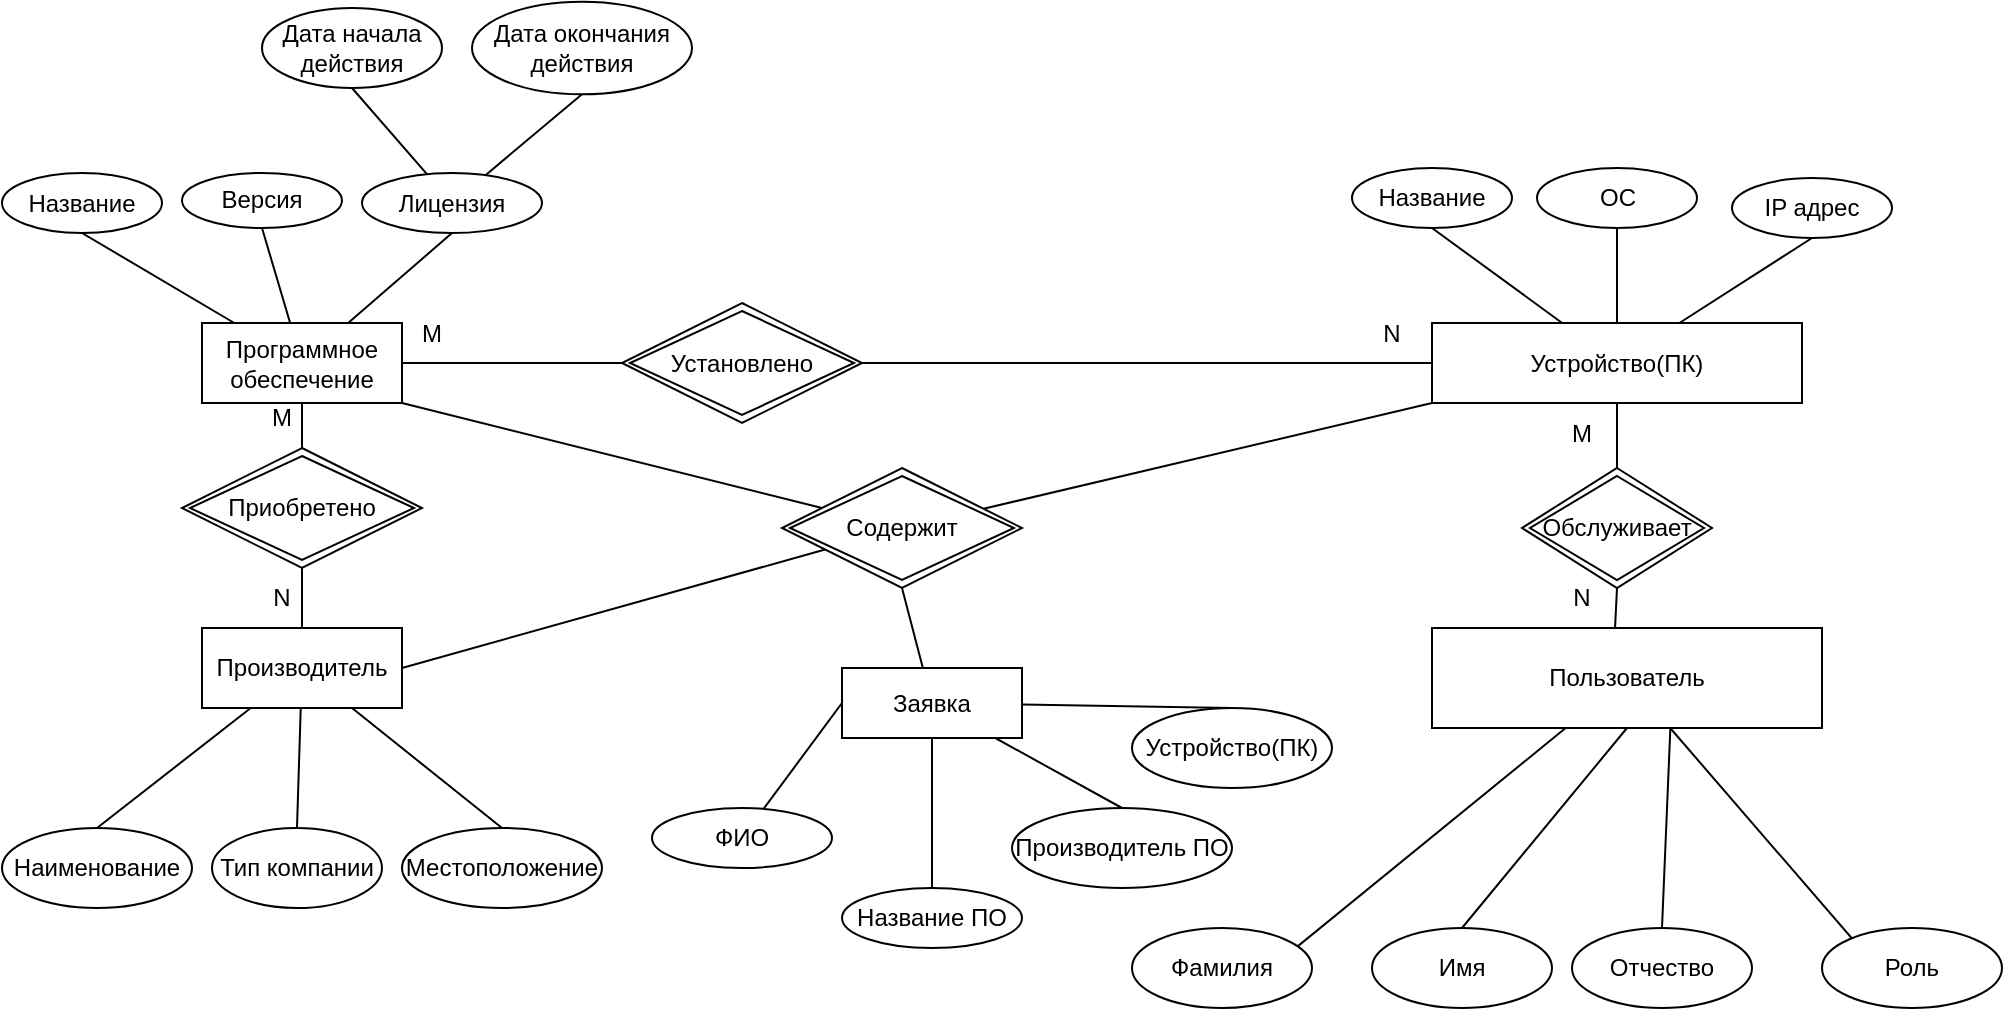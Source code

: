 <mxfile version="24.8.3">
  <diagram name="Page-1" id="e56a1550-8fbb-45ad-956c-1786394a9013">
    <mxGraphModel dx="1050" dy="569" grid="1" gridSize="10" guides="1" tooltips="1" connect="1" arrows="1" fold="1" page="1" pageScale="1" pageWidth="1100" pageHeight="850" background="none" math="0" shadow="0">
      <root>
        <mxCell id="0" />
        <mxCell id="1" parent="0" />
        <mxCell id="OeNacRO4QM_5NXUT1XBD-8" style="rounded=0;orthogonalLoop=1;jettySize=auto;html=1;entryX=0.5;entryY=1;entryDx=0;entryDy=0;endArrow=none;endFill=0;" parent="1" source="OeNacRO4QM_5NXUT1XBD-1" target="OeNacRO4QM_5NXUT1XBD-3" edge="1">
          <mxGeometry relative="1" as="geometry" />
        </mxCell>
        <mxCell id="OeNacRO4QM_5NXUT1XBD-9" style="rounded=0;orthogonalLoop=1;jettySize=auto;html=1;entryX=0.5;entryY=1;entryDx=0;entryDy=0;endArrow=none;endFill=0;" parent="1" source="OeNacRO4QM_5NXUT1XBD-1" target="OeNacRO4QM_5NXUT1XBD-4" edge="1">
          <mxGeometry relative="1" as="geometry" />
        </mxCell>
        <mxCell id="OeNacRO4QM_5NXUT1XBD-10" style="rounded=0;orthogonalLoop=1;jettySize=auto;html=1;entryX=0.5;entryY=1;entryDx=0;entryDy=0;endArrow=none;endFill=0;" parent="1" source="OeNacRO4QM_5NXUT1XBD-1" target="OeNacRO4QM_5NXUT1XBD-5" edge="1">
          <mxGeometry relative="1" as="geometry" />
        </mxCell>
        <mxCell id="OeNacRO4QM_5NXUT1XBD-33" style="edgeStyle=orthogonalEdgeStyle;rounded=0;orthogonalLoop=1;jettySize=auto;html=1;entryX=0;entryY=0.5;entryDx=0;entryDy=0;endArrow=none;endFill=0;" parent="1" source="OeNacRO4QM_5NXUT1XBD-1" target="OeNacRO4QM_5NXUT1XBD-32" edge="1">
          <mxGeometry relative="1" as="geometry" />
        </mxCell>
        <mxCell id="XBkL7CEjBwHuElLqYNc7-42" style="rounded=0;orthogonalLoop=1;jettySize=auto;html=1;entryX=0.5;entryY=0;entryDx=0;entryDy=0;endArrow=none;endFill=0;" parent="1" source="OeNacRO4QM_5NXUT1XBD-1" target="XBkL7CEjBwHuElLqYNc7-41" edge="1">
          <mxGeometry relative="1" as="geometry" />
        </mxCell>
        <mxCell id="OeNacRO4QM_5NXUT1XBD-1" value="Программное обеспечение" style="whiteSpace=wrap;html=1;align=center;" parent="1" vertex="1">
          <mxGeometry x="145" y="497.5" width="100" height="40" as="geometry" />
        </mxCell>
        <mxCell id="OeNacRO4QM_5NXUT1XBD-3" value="Название" style="ellipse;whiteSpace=wrap;html=1;align=center;" parent="1" vertex="1">
          <mxGeometry x="45" y="422.5" width="80" height="30" as="geometry" />
        </mxCell>
        <mxCell id="OeNacRO4QM_5NXUT1XBD-4" value="Версия" style="ellipse;whiteSpace=wrap;html=1;align=center;" parent="1" vertex="1">
          <mxGeometry x="135" y="422.5" width="80" height="27.5" as="geometry" />
        </mxCell>
        <mxCell id="XBkL7CEjBwHuElLqYNc7-2" style="rounded=0;orthogonalLoop=1;jettySize=auto;html=1;entryX=0.5;entryY=1;entryDx=0;entryDy=0;endArrow=none;endFill=0;" parent="1" source="OeNacRO4QM_5NXUT1XBD-5" target="XBkL7CEjBwHuElLqYNc7-1" edge="1">
          <mxGeometry relative="1" as="geometry" />
        </mxCell>
        <mxCell id="XBkL7CEjBwHuElLqYNc7-4" style="rounded=0;orthogonalLoop=1;jettySize=auto;html=1;entryX=0.5;entryY=1;entryDx=0;entryDy=0;endArrow=none;endFill=0;" parent="1" source="OeNacRO4QM_5NXUT1XBD-5" target="XBkL7CEjBwHuElLqYNc7-3" edge="1">
          <mxGeometry relative="1" as="geometry" />
        </mxCell>
        <mxCell id="OeNacRO4QM_5NXUT1XBD-5" value="Лицензия" style="ellipse;whiteSpace=wrap;html=1;align=center;" parent="1" vertex="1">
          <mxGeometry x="225" y="422.5" width="90" height="30" as="geometry" />
        </mxCell>
        <mxCell id="OeNacRO4QM_5NXUT1XBD-18" style="rounded=0;orthogonalLoop=1;jettySize=auto;html=1;entryX=0.5;entryY=1;entryDx=0;entryDy=0;endArrow=none;endFill=0;" parent="1" source="OeNacRO4QM_5NXUT1XBD-12" target="OeNacRO4QM_5NXUT1XBD-14" edge="1">
          <mxGeometry relative="1" as="geometry" />
        </mxCell>
        <mxCell id="OeNacRO4QM_5NXUT1XBD-19" style="rounded=0;orthogonalLoop=1;jettySize=auto;html=1;entryX=0.5;entryY=1;entryDx=0;entryDy=0;endArrow=none;endFill=0;" parent="1" source="OeNacRO4QM_5NXUT1XBD-12" target="OeNacRO4QM_5NXUT1XBD-15" edge="1">
          <mxGeometry relative="1" as="geometry" />
        </mxCell>
        <mxCell id="OeNacRO4QM_5NXUT1XBD-20" style="rounded=0;orthogonalLoop=1;jettySize=auto;html=1;entryX=0.5;entryY=1;entryDx=0;entryDy=0;endArrow=none;endFill=0;" parent="1" source="OeNacRO4QM_5NXUT1XBD-12" target="OeNacRO4QM_5NXUT1XBD-16" edge="1">
          <mxGeometry relative="1" as="geometry" />
        </mxCell>
        <mxCell id="OeNacRO4QM_5NXUT1XBD-12" value="Устройство(ПК)" style="whiteSpace=wrap;html=1;align=center;" parent="1" vertex="1">
          <mxGeometry x="760" y="497.5" width="185" height="40" as="geometry" />
        </mxCell>
        <mxCell id="OeNacRO4QM_5NXUT1XBD-14" value="Название" style="ellipse;whiteSpace=wrap;html=1;align=center;" parent="1" vertex="1">
          <mxGeometry x="720" y="420" width="80" height="30" as="geometry" />
        </mxCell>
        <mxCell id="OeNacRO4QM_5NXUT1XBD-15" value="ОС" style="ellipse;whiteSpace=wrap;html=1;align=center;" parent="1" vertex="1">
          <mxGeometry x="812.5" y="420" width="80" height="30" as="geometry" />
        </mxCell>
        <mxCell id="OeNacRO4QM_5NXUT1XBD-16" value="IP адрес" style="ellipse;whiteSpace=wrap;html=1;align=center;" parent="1" vertex="1">
          <mxGeometry x="910" y="425" width="80" height="30" as="geometry" />
        </mxCell>
        <mxCell id="OeNacRO4QM_5NXUT1XBD-34" style="edgeStyle=orthogonalEdgeStyle;rounded=0;orthogonalLoop=1;jettySize=auto;html=1;entryX=0;entryY=0.5;entryDx=0;entryDy=0;endArrow=none;endFill=0;" parent="1" source="OeNacRO4QM_5NXUT1XBD-32" target="OeNacRO4QM_5NXUT1XBD-12" edge="1">
          <mxGeometry relative="1" as="geometry" />
        </mxCell>
        <mxCell id="OeNacRO4QM_5NXUT1XBD-32" value="Установлено" style="shape=rhombus;double=1;perimeter=rhombusPerimeter;whiteSpace=wrap;html=1;align=center;" parent="1" vertex="1">
          <mxGeometry x="355" y="487.5" width="120" height="60" as="geometry" />
        </mxCell>
        <mxCell id="XBkL7CEjBwHuElLqYNc7-1" value="Дата начала действия" style="ellipse;whiteSpace=wrap;html=1;align=center;" parent="1" vertex="1">
          <mxGeometry x="175" y="340" width="90" height="40" as="geometry" />
        </mxCell>
        <mxCell id="XBkL7CEjBwHuElLqYNc7-3" value="Дата окончания действия" style="ellipse;whiteSpace=wrap;html=1;align=center;" parent="1" vertex="1">
          <mxGeometry x="280" y="336.88" width="110" height="46.25" as="geometry" />
        </mxCell>
        <mxCell id="XBkL7CEjBwHuElLqYNc7-7" style="rounded=0;orthogonalLoop=1;jettySize=auto;html=1;entryX=0.5;entryY=1;entryDx=0;entryDy=0;endArrow=none;endFill=0;" parent="1" source="XBkL7CEjBwHuElLqYNc7-5" target="XBkL7CEjBwHuElLqYNc7-6" edge="1">
          <mxGeometry relative="1" as="geometry" />
        </mxCell>
        <mxCell id="XBkL7CEjBwHuElLqYNc7-9" style="rounded=0;orthogonalLoop=1;jettySize=auto;html=1;entryX=0.5;entryY=1;entryDx=0;entryDy=0;endArrow=none;endFill=0;" parent="1" source="XBkL7CEjBwHuElLqYNc7-5" target="XBkL7CEjBwHuElLqYNc7-8" edge="1">
          <mxGeometry relative="1" as="geometry" />
        </mxCell>
        <mxCell id="XBkL7CEjBwHuElLqYNc7-16" style="rounded=0;orthogonalLoop=1;jettySize=auto;html=1;entryX=0.5;entryY=1;entryDx=0;entryDy=0;endArrow=none;endFill=0;exitX=0.469;exitY=0.028;exitDx=0;exitDy=0;exitPerimeter=0;" parent="1" source="XBkL7CEjBwHuElLqYNc7-5" target="XBkL7CEjBwHuElLqYNc7-14" edge="1">
          <mxGeometry relative="1" as="geometry">
            <mxPoint x="613" y="648" as="sourcePoint" />
          </mxGeometry>
        </mxCell>
        <mxCell id="XBkL7CEjBwHuElLqYNc7-31" style="rounded=0;orthogonalLoop=1;jettySize=auto;html=1;exitX=0.5;exitY=1;exitDx=0;exitDy=0;entryX=0.5;entryY=0;entryDx=0;entryDy=0;endArrow=none;endFill=0;" parent="1" source="XBkL7CEjBwHuElLqYNc7-5" target="XBkL7CEjBwHuElLqYNc7-30" edge="1">
          <mxGeometry relative="1" as="geometry" />
        </mxCell>
        <mxCell id="XBkL7CEjBwHuElLqYNc7-33" style="rounded=0;orthogonalLoop=1;jettySize=auto;html=1;exitX=0.612;exitY=0.924;exitDx=0;exitDy=0;entryX=0.5;entryY=0;entryDx=0;entryDy=0;endArrow=none;endFill=0;exitPerimeter=0;" parent="1" source="XBkL7CEjBwHuElLqYNc7-5" target="XBkL7CEjBwHuElLqYNc7-32" edge="1">
          <mxGeometry relative="1" as="geometry" />
        </mxCell>
        <mxCell id="XBkL7CEjBwHuElLqYNc7-5" value="Пользователь" style="rounded=0;whiteSpace=wrap;html=1;" parent="1" vertex="1">
          <mxGeometry x="760" y="650" width="195" height="50" as="geometry" />
        </mxCell>
        <mxCell id="XBkL7CEjBwHuElLqYNc7-6" value="Фамилия" style="ellipse;whiteSpace=wrap;html=1;align=center;" parent="1" vertex="1">
          <mxGeometry x="610" y="800" width="90" height="40" as="geometry" />
        </mxCell>
        <mxCell id="XBkL7CEjBwHuElLqYNc7-8" value="Роль" style="ellipse;whiteSpace=wrap;html=1;align=center;" parent="1" vertex="1">
          <mxGeometry x="955" y="800" width="90" height="40" as="geometry" />
        </mxCell>
        <mxCell id="XBkL7CEjBwHuElLqYNc7-17" style="rounded=0;orthogonalLoop=1;jettySize=auto;html=1;entryX=0.5;entryY=1;entryDx=0;entryDy=0;endArrow=none;endFill=0;" parent="1" source="XBkL7CEjBwHuElLqYNc7-14" target="OeNacRO4QM_5NXUT1XBD-12" edge="1">
          <mxGeometry relative="1" as="geometry" />
        </mxCell>
        <mxCell id="XBkL7CEjBwHuElLqYNc7-14" value="Обслуживает" style="shape=rhombus;double=1;perimeter=rhombusPerimeter;whiteSpace=wrap;html=1;align=center;" parent="1" vertex="1">
          <mxGeometry x="805" y="570" width="95" height="60" as="geometry" />
        </mxCell>
        <mxCell id="XBkL7CEjBwHuElLqYNc7-21" value="M" style="text;strokeColor=none;align=center;fillColor=none;html=1;verticalAlign=middle;whiteSpace=wrap;rounded=0;" parent="1" vertex="1">
          <mxGeometry x="805" y="537.5" width="60" height="30" as="geometry" />
        </mxCell>
        <mxCell id="XBkL7CEjBwHuElLqYNc7-22" value="N" style="text;strokeColor=none;align=center;fillColor=none;html=1;verticalAlign=middle;whiteSpace=wrap;rounded=0;" parent="1" vertex="1">
          <mxGeometry x="805" y="620" width="60" height="30" as="geometry" />
        </mxCell>
        <mxCell id="XBkL7CEjBwHuElLqYNc7-28" value="M" style="text;strokeColor=none;align=center;fillColor=none;html=1;verticalAlign=middle;whiteSpace=wrap;rounded=0;" parent="1" vertex="1">
          <mxGeometry x="230" y="487.5" width="60" height="30" as="geometry" />
        </mxCell>
        <mxCell id="XBkL7CEjBwHuElLqYNc7-29" value="N" style="text;strokeColor=none;align=center;fillColor=none;html=1;verticalAlign=middle;whiteSpace=wrap;rounded=0;" parent="1" vertex="1">
          <mxGeometry x="710" y="487.5" width="60" height="30" as="geometry" />
        </mxCell>
        <mxCell id="XBkL7CEjBwHuElLqYNc7-30" value="Имя" style="ellipse;whiteSpace=wrap;html=1;align=center;" parent="1" vertex="1">
          <mxGeometry x="730" y="800" width="90" height="40" as="geometry" />
        </mxCell>
        <mxCell id="XBkL7CEjBwHuElLqYNc7-32" value="Отчество" style="ellipse;whiteSpace=wrap;html=1;align=center;" parent="1" vertex="1">
          <mxGeometry x="830" y="800" width="90" height="40" as="geometry" />
        </mxCell>
        <mxCell id="XBkL7CEjBwHuElLqYNc7-36" style="rounded=0;orthogonalLoop=1;jettySize=auto;html=1;entryX=0.5;entryY=0;entryDx=0;entryDy=0;endArrow=none;endFill=0;" parent="1" source="XBkL7CEjBwHuElLqYNc7-34" target="XBkL7CEjBwHuElLqYNc7-35" edge="1">
          <mxGeometry relative="1" as="geometry" />
        </mxCell>
        <mxCell id="XBkL7CEjBwHuElLqYNc7-38" style="rounded=0;orthogonalLoop=1;jettySize=auto;html=1;entryX=0.5;entryY=0;entryDx=0;entryDy=0;endArrow=none;endFill=0;" parent="1" source="XBkL7CEjBwHuElLqYNc7-34" target="XBkL7CEjBwHuElLqYNc7-37" edge="1">
          <mxGeometry relative="1" as="geometry" />
        </mxCell>
        <mxCell id="XBkL7CEjBwHuElLqYNc7-40" style="rounded=0;orthogonalLoop=1;jettySize=auto;html=1;exitX=0.75;exitY=1;exitDx=0;exitDy=0;entryX=0.5;entryY=0;entryDx=0;entryDy=0;endArrow=none;endFill=0;" parent="1" source="XBkL7CEjBwHuElLqYNc7-34" target="XBkL7CEjBwHuElLqYNc7-39" edge="1">
          <mxGeometry relative="1" as="geometry" />
        </mxCell>
        <mxCell id="XBkL7CEjBwHuElLqYNc7-34" value="Производитель" style="whiteSpace=wrap;html=1;align=center;" parent="1" vertex="1">
          <mxGeometry x="145" y="650" width="100" height="40" as="geometry" />
        </mxCell>
        <mxCell id="XBkL7CEjBwHuElLqYNc7-35" value="Наименование" style="ellipse;whiteSpace=wrap;html=1;align=center;" parent="1" vertex="1">
          <mxGeometry x="45" y="750" width="95" height="40" as="geometry" />
        </mxCell>
        <mxCell id="XBkL7CEjBwHuElLqYNc7-37" value="Тип компании" style="ellipse;whiteSpace=wrap;html=1;align=center;" parent="1" vertex="1">
          <mxGeometry x="150" y="750" width="85" height="40" as="geometry" />
        </mxCell>
        <mxCell id="XBkL7CEjBwHuElLqYNc7-39" value="Местоположение" style="ellipse;whiteSpace=wrap;html=1;align=center;" parent="1" vertex="1">
          <mxGeometry x="245" y="750" width="100" height="40" as="geometry" />
        </mxCell>
        <mxCell id="XBkL7CEjBwHuElLqYNc7-43" style="rounded=0;orthogonalLoop=1;jettySize=auto;html=1;entryX=0.5;entryY=0;entryDx=0;entryDy=0;endArrow=none;endFill=0;" parent="1" source="XBkL7CEjBwHuElLqYNc7-41" target="XBkL7CEjBwHuElLqYNc7-34" edge="1">
          <mxGeometry relative="1" as="geometry" />
        </mxCell>
        <mxCell id="XBkL7CEjBwHuElLqYNc7-41" value="Приобретено" style="shape=rhombus;double=1;perimeter=rhombusPerimeter;whiteSpace=wrap;html=1;align=center;" parent="1" vertex="1">
          <mxGeometry x="135" y="560" width="120" height="60" as="geometry" />
        </mxCell>
        <mxCell id="XBkL7CEjBwHuElLqYNc7-44" value="M" style="text;strokeColor=none;align=center;fillColor=none;html=1;verticalAlign=middle;whiteSpace=wrap;rounded=0;" parent="1" vertex="1">
          <mxGeometry x="155" y="530" width="60" height="30" as="geometry" />
        </mxCell>
        <mxCell id="XBkL7CEjBwHuElLqYNc7-45" value="N" style="text;strokeColor=none;align=center;fillColor=none;html=1;verticalAlign=middle;whiteSpace=wrap;rounded=0;" parent="1" vertex="1">
          <mxGeometry x="155" y="620" width="60" height="30" as="geometry" />
        </mxCell>
        <mxCell id="QerBmhI7ZtG_lH5X95o7-6" style="rounded=0;orthogonalLoop=1;jettySize=auto;html=1;entryX=0.5;entryY=0;entryDx=0;entryDy=0;endArrow=none;endFill=0;" parent="1" source="QerBmhI7ZtG_lH5X95o7-1" target="QerBmhI7ZtG_lH5X95o7-2" edge="1">
          <mxGeometry relative="1" as="geometry" />
        </mxCell>
        <mxCell id="QerBmhI7ZtG_lH5X95o7-7" style="rounded=0;orthogonalLoop=1;jettySize=auto;html=1;entryX=0.5;entryY=0;entryDx=0;entryDy=0;endArrow=none;endFill=0;" parent="1" source="QerBmhI7ZtG_lH5X95o7-1" target="QerBmhI7ZtG_lH5X95o7-3" edge="1">
          <mxGeometry relative="1" as="geometry" />
        </mxCell>
        <mxCell id="QerBmhI7ZtG_lH5X95o7-8" style="rounded=0;orthogonalLoop=1;jettySize=auto;html=1;entryX=0.5;entryY=0;entryDx=0;entryDy=0;endArrow=none;endFill=0;" parent="1" source="QerBmhI7ZtG_lH5X95o7-1" target="QerBmhI7ZtG_lH5X95o7-4" edge="1">
          <mxGeometry relative="1" as="geometry" />
        </mxCell>
        <mxCell id="F7c6N-8SX1A4ImtObQ0J-2" style="rounded=0;orthogonalLoop=1;jettySize=auto;html=1;entryX=0.5;entryY=1;entryDx=0;entryDy=0;endArrow=none;endFill=0;" parent="1" source="QerBmhI7ZtG_lH5X95o7-1" target="F7c6N-8SX1A4ImtObQ0J-1" edge="1">
          <mxGeometry relative="1" as="geometry" />
        </mxCell>
        <mxCell id="QerBmhI7ZtG_lH5X95o7-1" value="Заявка" style="rounded=0;whiteSpace=wrap;html=1;" parent="1" vertex="1">
          <mxGeometry x="465" y="670" width="90" height="35" as="geometry" />
        </mxCell>
        <mxCell id="QerBmhI7ZtG_lH5X95o7-2" value="Название ПО" style="ellipse;whiteSpace=wrap;html=1;" parent="1" vertex="1">
          <mxGeometry x="465" y="780" width="90" height="30" as="geometry" />
        </mxCell>
        <mxCell id="QerBmhI7ZtG_lH5X95o7-3" value="Производитель ПО" style="ellipse;whiteSpace=wrap;html=1;" parent="1" vertex="1">
          <mxGeometry x="550" y="740" width="110" height="40" as="geometry" />
        </mxCell>
        <mxCell id="QerBmhI7ZtG_lH5X95o7-4" value="Устройство(ПК)" style="ellipse;whiteSpace=wrap;html=1;" parent="1" vertex="1">
          <mxGeometry x="610" y="690" width="100" height="40" as="geometry" />
        </mxCell>
        <mxCell id="QerBmhI7ZtG_lH5X95o7-5" style="edgeStyle=orthogonalEdgeStyle;rounded=0;orthogonalLoop=1;jettySize=auto;html=1;exitX=0.5;exitY=1;exitDx=0;exitDy=0;" parent="1" source="QerBmhI7ZtG_lH5X95o7-1" target="QerBmhI7ZtG_lH5X95o7-1" edge="1">
          <mxGeometry relative="1" as="geometry" />
        </mxCell>
        <mxCell id="F7c6N-8SX1A4ImtObQ0J-3" style="rounded=0;orthogonalLoop=1;jettySize=auto;html=1;entryX=0;entryY=1;entryDx=0;entryDy=0;endArrow=none;endFill=0;" parent="1" source="F7c6N-8SX1A4ImtObQ0J-1" target="OeNacRO4QM_5NXUT1XBD-12" edge="1">
          <mxGeometry relative="1" as="geometry" />
        </mxCell>
        <mxCell id="F7c6N-8SX1A4ImtObQ0J-4" style="rounded=0;orthogonalLoop=1;jettySize=auto;html=1;entryX=1;entryY=1;entryDx=0;entryDy=0;endArrow=none;endFill=0;" parent="1" source="F7c6N-8SX1A4ImtObQ0J-1" target="OeNacRO4QM_5NXUT1XBD-1" edge="1">
          <mxGeometry relative="1" as="geometry" />
        </mxCell>
        <mxCell id="bXD-cK2tNJz2Bhyk-I3e-1" style="rounded=0;orthogonalLoop=1;jettySize=auto;html=1;entryX=1;entryY=0.5;entryDx=0;entryDy=0;endArrow=none;endFill=0;" parent="1" source="F7c6N-8SX1A4ImtObQ0J-1" target="XBkL7CEjBwHuElLqYNc7-34" edge="1">
          <mxGeometry relative="1" as="geometry" />
        </mxCell>
        <mxCell id="F7c6N-8SX1A4ImtObQ0J-1" value="Содержит" style="shape=rhombus;double=1;perimeter=rhombusPerimeter;whiteSpace=wrap;html=1;align=center;" parent="1" vertex="1">
          <mxGeometry x="435" y="570" width="120" height="60" as="geometry" />
        </mxCell>
        <mxCell id="OQZzJN4XngZsLZj__fDS-2" style="rounded=0;orthogonalLoop=1;jettySize=auto;html=1;entryX=0;entryY=0.5;entryDx=0;entryDy=0;endArrow=none;endFill=0;" edge="1" parent="1" source="OQZzJN4XngZsLZj__fDS-1" target="QerBmhI7ZtG_lH5X95o7-1">
          <mxGeometry relative="1" as="geometry" />
        </mxCell>
        <mxCell id="OQZzJN4XngZsLZj__fDS-1" value="ФИО" style="ellipse;whiteSpace=wrap;html=1;" vertex="1" parent="1">
          <mxGeometry x="370" y="740" width="90" height="30" as="geometry" />
        </mxCell>
      </root>
    </mxGraphModel>
  </diagram>
</mxfile>
